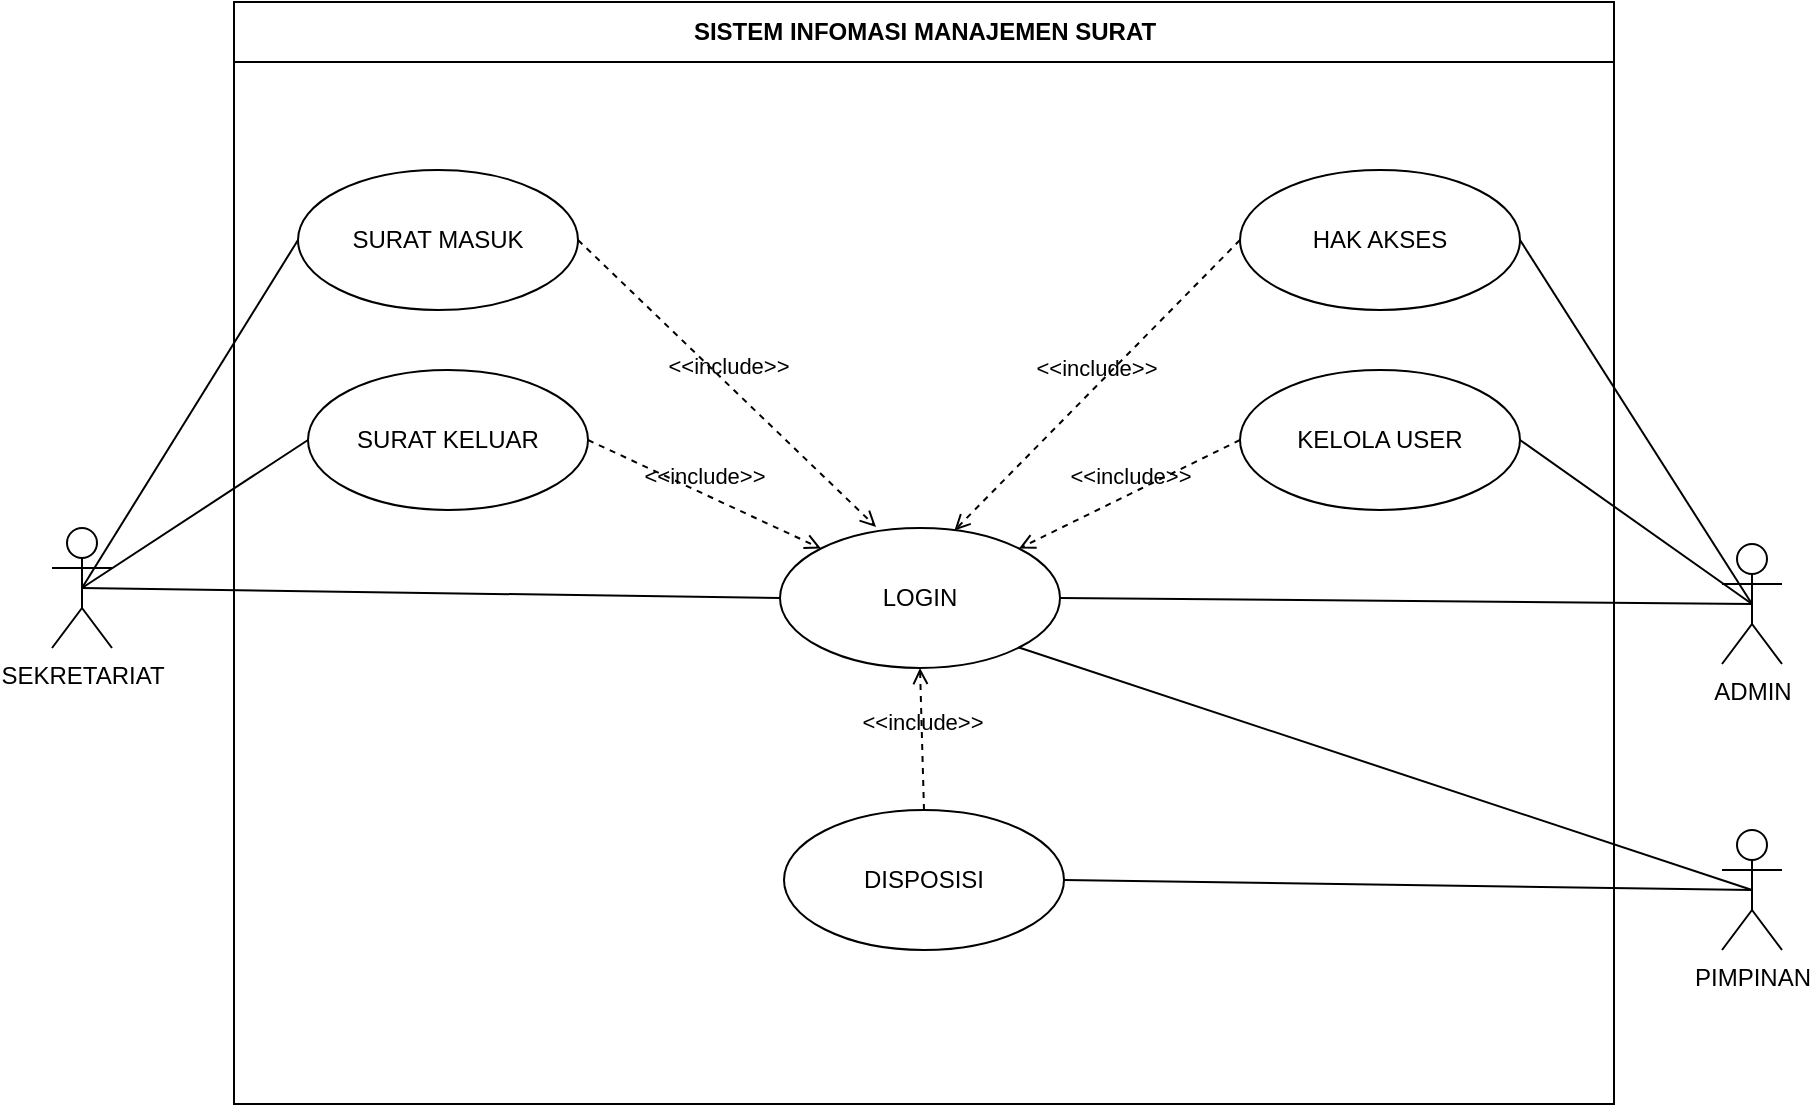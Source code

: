 <mxfile version="20.2.0" type="github">
  <diagram id="ENKg4sMpYyLe6CqvI0Q1" name="Page-2">
    <mxGraphModel dx="1566" dy="1102" grid="0" gridSize="10" guides="1" tooltips="1" connect="1" arrows="1" fold="1" page="0" pageScale="1" pageWidth="850" pageHeight="1100" math="0" shadow="0">
      <root>
        <mxCell id="0" />
        <mxCell id="1" parent="0" />
        <mxCell id="kKK-9EgUeei59JqBfIfj-16" value="SISTEM INFOMASI MANAJEMEN SURAT" style="swimlane;fontStyle=1;align=center;horizontal=1;startSize=30;collapsible=0;html=1;" parent="1" vertex="1">
          <mxGeometry x="192" y="-170" width="690" height="551" as="geometry" />
        </mxCell>
        <mxCell id="kKK-9EgUeei59JqBfIfj-40" value="SURAT MASUK" style="ellipse;whiteSpace=wrap;html=1;fillColor=none;strokeColor=default;" parent="kKK-9EgUeei59JqBfIfj-16" vertex="1">
          <mxGeometry x="32" y="84" width="140" height="70" as="geometry" />
        </mxCell>
        <mxCell id="kKK-9EgUeei59JqBfIfj-41" value="&lt;div&gt;SURAT KELUAR&lt;/div&gt;" style="ellipse;whiteSpace=wrap;html=1;fillColor=none;strokeColor=default;" parent="kKK-9EgUeei59JqBfIfj-16" vertex="1">
          <mxGeometry x="37" y="184" width="140" height="70" as="geometry" />
        </mxCell>
        <mxCell id="kKK-9EgUeei59JqBfIfj-30" value="DISPOSISI" style="ellipse;whiteSpace=wrap;html=1;fillColor=none;strokeColor=default;" parent="kKK-9EgUeei59JqBfIfj-16" vertex="1">
          <mxGeometry x="275" y="404" width="140" height="70" as="geometry" />
        </mxCell>
        <mxCell id="kKK-9EgUeei59JqBfIfj-52" value="HAK AKSES" style="ellipse;whiteSpace=wrap;html=1;fillColor=none;strokeColor=default;" parent="kKK-9EgUeei59JqBfIfj-16" vertex="1">
          <mxGeometry x="503" y="84" width="140" height="70" as="geometry" />
        </mxCell>
        <mxCell id="kKK-9EgUeei59JqBfIfj-53" value="KELOLA USER" style="ellipse;whiteSpace=wrap;html=1;fillColor=none;strokeColor=default;" parent="kKK-9EgUeei59JqBfIfj-16" vertex="1">
          <mxGeometry x="503" y="184" width="140" height="70" as="geometry" />
        </mxCell>
        <mxCell id="kKK-9EgUeei59JqBfIfj-34" value="LOGIN" style="ellipse;whiteSpace=wrap;html=1;fillColor=none;strokeColor=default;" parent="kKK-9EgUeei59JqBfIfj-16" vertex="1">
          <mxGeometry x="273" y="263" width="140" height="70" as="geometry" />
        </mxCell>
        <mxCell id="kKK-9EgUeei59JqBfIfj-36" value="&amp;lt;&amp;lt;include&amp;gt;&amp;gt;" style="edgeStyle=none;html=1;endArrow=open;verticalAlign=bottom;dashed=1;labelBackgroundColor=none;rounded=0;exitX=1;exitY=0.5;exitDx=0;exitDy=0;entryX=0;entryY=0;entryDx=0;entryDy=0;" parent="kKK-9EgUeei59JqBfIfj-16" source="kKK-9EgUeei59JqBfIfj-41" target="kKK-9EgUeei59JqBfIfj-34" edge="1">
          <mxGeometry width="160" relative="1" as="geometry">
            <mxPoint x="267.94" y="270.01" as="sourcePoint" />
            <mxPoint x="459" y="315" as="targetPoint" />
          </mxGeometry>
        </mxCell>
        <mxCell id="KPNC4NThqTOK_JKKGGno-3" value="&amp;lt;&amp;lt;include&amp;gt;&amp;gt;" style="edgeStyle=none;html=1;endArrow=open;verticalAlign=bottom;dashed=1;labelBackgroundColor=none;rounded=0;exitX=1;exitY=0.5;exitDx=0;exitDy=0;entryX=0.343;entryY=-0.008;entryDx=0;entryDy=0;entryPerimeter=0;" parent="kKK-9EgUeei59JqBfIfj-16" source="kKK-9EgUeei59JqBfIfj-40" target="kKK-9EgUeei59JqBfIfj-34" edge="1">
          <mxGeometry width="160" relative="1" as="geometry">
            <mxPoint x="297" y="167" as="sourcePoint" />
            <mxPoint x="335" y="175" as="targetPoint" />
          </mxGeometry>
        </mxCell>
        <mxCell id="OFAnYSlsn8Oz3mkXLUl3-8" value="&amp;lt;&amp;lt;include&amp;gt;&amp;gt;" style="edgeStyle=none;html=1;endArrow=open;verticalAlign=bottom;dashed=1;labelBackgroundColor=none;rounded=0;entryX=1;entryY=0;entryDx=0;entryDy=0;exitX=0;exitY=0.5;exitDx=0;exitDy=0;" parent="kKK-9EgUeei59JqBfIfj-16" source="kKK-9EgUeei59JqBfIfj-53" target="kKK-9EgUeei59JqBfIfj-34" edge="1">
          <mxGeometry width="160" relative="1" as="geometry">
            <mxPoint x="491" y="306" as="sourcePoint" />
            <mxPoint x="651" y="306" as="targetPoint" />
          </mxGeometry>
        </mxCell>
        <mxCell id="OFAnYSlsn8Oz3mkXLUl3-9" value="&amp;lt;&amp;lt;include&amp;gt;&amp;gt;" style="edgeStyle=none;html=1;endArrow=open;verticalAlign=bottom;dashed=1;labelBackgroundColor=none;rounded=0;exitX=0;exitY=0.5;exitDx=0;exitDy=0;entryX=0.623;entryY=0.018;entryDx=0;entryDy=0;entryPerimeter=0;" parent="kKK-9EgUeei59JqBfIfj-16" source="kKK-9EgUeei59JqBfIfj-52" target="kKK-9EgUeei59JqBfIfj-34" edge="1">
          <mxGeometry width="160" relative="1" as="geometry">
            <mxPoint x="232" y="68" as="sourcePoint" />
            <mxPoint x="392" y="68" as="targetPoint" />
          </mxGeometry>
        </mxCell>
        <mxCell id="OFAnYSlsn8Oz3mkXLUl3-14" value="&amp;lt;&amp;lt;include&amp;gt;&amp;gt;" style="edgeStyle=none;html=1;endArrow=open;verticalAlign=bottom;dashed=1;labelBackgroundColor=none;rounded=0;exitX=0.5;exitY=0;exitDx=0;exitDy=0;entryX=0.5;entryY=1;entryDx=0;entryDy=0;" parent="kKK-9EgUeei59JqBfIfj-16" source="kKK-9EgUeei59JqBfIfj-30" target="kKK-9EgUeei59JqBfIfj-34" edge="1">
          <mxGeometry width="160" relative="1" as="geometry">
            <mxPoint x="132" y="679" as="sourcePoint" />
            <mxPoint x="292" y="679" as="targetPoint" />
          </mxGeometry>
        </mxCell>
        <mxCell id="kKK-9EgUeei59JqBfIfj-28" value="SEKRETARIAT" style="shape=umlActor;html=1;verticalLabelPosition=bottom;verticalAlign=top;align=center;" parent="1" vertex="1">
          <mxGeometry x="101" y="93" width="30" height="60" as="geometry" />
        </mxCell>
        <mxCell id="kKK-9EgUeei59JqBfIfj-31" value="PIMPINAN" style="shape=umlActor;html=1;verticalLabelPosition=bottom;verticalAlign=top;align=center;" parent="1" vertex="1">
          <mxGeometry x="936" y="244" width="30" height="60" as="geometry" />
        </mxCell>
        <mxCell id="kKK-9EgUeei59JqBfIfj-32" value="" style="edgeStyle=none;html=1;endArrow=none;verticalAlign=bottom;rounded=0;entryX=0;entryY=0.5;entryDx=0;entryDy=0;exitX=0.5;exitY=0.5;exitDx=0;exitDy=0;exitPerimeter=0;" parent="1" source="kKK-9EgUeei59JqBfIfj-28" target="kKK-9EgUeei59JqBfIfj-41" edge="1">
          <mxGeometry width="160" relative="1" as="geometry">
            <mxPoint x="154" y="224" as="sourcePoint" />
            <mxPoint x="319" y="210" as="targetPoint" />
          </mxGeometry>
        </mxCell>
        <mxCell id="kKK-9EgUeei59JqBfIfj-33" value="" style="edgeStyle=none;html=1;endArrow=none;verticalAlign=bottom;rounded=0;exitX=0.5;exitY=0.5;exitDx=0;exitDy=0;exitPerimeter=0;entryX=1;entryY=0.5;entryDx=0;entryDy=0;" parent="1" source="kKK-9EgUeei59JqBfIfj-31" target="kKK-9EgUeei59JqBfIfj-30" edge="1">
          <mxGeometry width="160" relative="1" as="geometry">
            <mxPoint x="169" y="471" as="sourcePoint" />
            <mxPoint x="901" y="123" as="targetPoint" />
          </mxGeometry>
        </mxCell>
        <mxCell id="kKK-9EgUeei59JqBfIfj-43" value="ADMIN" style="shape=umlActor;html=1;verticalLabelPosition=bottom;verticalAlign=top;align=center;" parent="1" vertex="1">
          <mxGeometry x="936" y="101" width="30" height="60" as="geometry" />
        </mxCell>
        <mxCell id="KPNC4NThqTOK_JKKGGno-2" value="" style="endArrow=none;html=1;rounded=0;exitX=0.5;exitY=0.5;exitDx=0;exitDy=0;exitPerimeter=0;entryX=0;entryY=0.5;entryDx=0;entryDy=0;" parent="1" source="kKK-9EgUeei59JqBfIfj-28" target="kKK-9EgUeei59JqBfIfj-40" edge="1">
          <mxGeometry width="50" height="50" relative="1" as="geometry">
            <mxPoint x="98" y="191" as="sourcePoint" />
            <mxPoint x="148" y="141" as="targetPoint" />
          </mxGeometry>
        </mxCell>
        <mxCell id="OFAnYSlsn8Oz3mkXLUl3-2" value="" style="endArrow=none;html=1;rounded=0;exitX=0.5;exitY=0.5;exitDx=0;exitDy=0;exitPerimeter=0;entryX=0;entryY=0.5;entryDx=0;entryDy=0;" parent="1" source="kKK-9EgUeei59JqBfIfj-28" target="kKK-9EgUeei59JqBfIfj-34" edge="1">
          <mxGeometry width="50" height="50" relative="1" as="geometry">
            <mxPoint x="-128" y="314" as="sourcePoint" />
            <mxPoint x="-78" y="264" as="targetPoint" />
          </mxGeometry>
        </mxCell>
        <mxCell id="OFAnYSlsn8Oz3mkXLUl3-10" value="" style="edgeStyle=none;html=1;endArrow=none;verticalAlign=bottom;rounded=0;entryX=0.5;entryY=0.5;entryDx=0;entryDy=0;entryPerimeter=0;exitX=1;exitY=0.5;exitDx=0;exitDy=0;" parent="1" source="kKK-9EgUeei59JqBfIfj-52" target="kKK-9EgUeei59JqBfIfj-43" edge="1">
          <mxGeometry width="160" relative="1" as="geometry">
            <mxPoint x="846" y="205" as="sourcePoint" />
            <mxPoint x="1006" y="205" as="targetPoint" />
          </mxGeometry>
        </mxCell>
        <mxCell id="OFAnYSlsn8Oz3mkXLUl3-11" value="" style="edgeStyle=none;html=1;endArrow=none;verticalAlign=bottom;rounded=0;exitX=1;exitY=0.5;exitDx=0;exitDy=0;entryX=0.5;entryY=0.5;entryDx=0;entryDy=0;entryPerimeter=0;" parent="1" source="kKK-9EgUeei59JqBfIfj-53" target="kKK-9EgUeei59JqBfIfj-43" edge="1">
          <mxGeometry width="160" relative="1" as="geometry">
            <mxPoint x="924" y="93" as="sourcePoint" />
            <mxPoint x="1084" y="93" as="targetPoint" />
          </mxGeometry>
        </mxCell>
        <mxCell id="OFAnYSlsn8Oz3mkXLUl3-13" value="" style="edgeStyle=none;html=1;endArrow=none;verticalAlign=bottom;rounded=0;exitX=1;exitY=0.5;exitDx=0;exitDy=0;entryX=0.5;entryY=0.5;entryDx=0;entryDy=0;entryPerimeter=0;" parent="1" source="kKK-9EgUeei59JqBfIfj-34" target="kKK-9EgUeei59JqBfIfj-43" edge="1">
          <mxGeometry width="160" relative="1" as="geometry">
            <mxPoint x="688" y="129" as="sourcePoint" />
            <mxPoint x="848" y="129" as="targetPoint" />
          </mxGeometry>
        </mxCell>
        <mxCell id="OFAnYSlsn8Oz3mkXLUl3-15" value="" style="edgeStyle=none;html=1;endArrow=none;verticalAlign=bottom;rounded=0;exitX=1;exitY=1;exitDx=0;exitDy=0;entryX=0.5;entryY=0.5;entryDx=0;entryDy=0;entryPerimeter=0;" parent="1" source="kKK-9EgUeei59JqBfIfj-34" target="kKK-9EgUeei59JqBfIfj-31" edge="1">
          <mxGeometry width="160" relative="1" as="geometry">
            <mxPoint x="667" y="220" as="sourcePoint" />
            <mxPoint x="827" y="220" as="targetPoint" />
          </mxGeometry>
        </mxCell>
      </root>
    </mxGraphModel>
  </diagram>
</mxfile>

